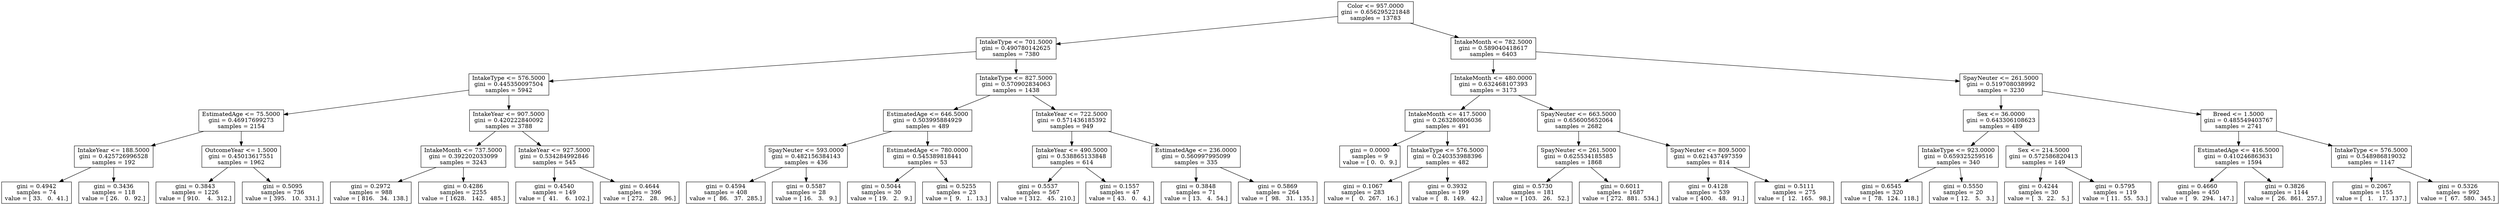 digraph Tree {
0 [label="Color <= 957.0000\ngini = 0.656295221848\nsamples = 13783", shape="box"] ;
1 [label="IntakeType <= 701.5000\ngini = 0.490780142625\nsamples = 7380", shape="box"] ;
0 -> 1 ;
2 [label="IntakeType <= 576.5000\ngini = 0.445350097504\nsamples = 5942", shape="box"] ;
1 -> 2 ;
3 [label="EstimatedAge <= 75.5000\ngini = 0.46917699273\nsamples = 2154", shape="box"] ;
2 -> 3 ;
4 [label="IntakeYear <= 188.5000\ngini = 0.425726996528\nsamples = 192", shape="box"] ;
3 -> 4 ;
5 [label="gini = 0.4942\nsamples = 74\nvalue = [ 33.   0.  41.]", shape="box"] ;
4 -> 5 ;
6 [label="gini = 0.3436\nsamples = 118\nvalue = [ 26.   0.  92.]", shape="box"] ;
4 -> 6 ;
7 [label="OutcomeYear <= 1.5000\ngini = 0.45013617551\nsamples = 1962", shape="box"] ;
3 -> 7 ;
8 [label="gini = 0.3843\nsamples = 1226\nvalue = [ 910.    4.  312.]", shape="box"] ;
7 -> 8 ;
9 [label="gini = 0.5095\nsamples = 736\nvalue = [ 395.   10.  331.]", shape="box"] ;
7 -> 9 ;
10 [label="IntakeYear <= 907.5000\ngini = 0.420222840092\nsamples = 3788", shape="box"] ;
2 -> 10 ;
11 [label="IntakeMonth <= 737.5000\ngini = 0.392202033099\nsamples = 3243", shape="box"] ;
10 -> 11 ;
12 [label="gini = 0.2972\nsamples = 988\nvalue = [ 816.   34.  138.]", shape="box"] ;
11 -> 12 ;
13 [label="gini = 0.4286\nsamples = 2255\nvalue = [ 1628.   142.   485.]", shape="box"] ;
11 -> 13 ;
14 [label="IntakeYear <= 927.5000\ngini = 0.534284992846\nsamples = 545", shape="box"] ;
10 -> 14 ;
15 [label="gini = 0.4540\nsamples = 149\nvalue = [  41.    6.  102.]", shape="box"] ;
14 -> 15 ;
16 [label="gini = 0.4644\nsamples = 396\nvalue = [ 272.   28.   96.]", shape="box"] ;
14 -> 16 ;
17 [label="IntakeType <= 827.5000\ngini = 0.570902834063\nsamples = 1438", shape="box"] ;
1 -> 17 ;
18 [label="EstimatedAge <= 646.5000\ngini = 0.503995884929\nsamples = 489", shape="box"] ;
17 -> 18 ;
19 [label="SpayNeuter <= 593.0000\ngini = 0.482156384143\nsamples = 436", shape="box"] ;
18 -> 19 ;
20 [label="gini = 0.4594\nsamples = 408\nvalue = [  86.   37.  285.]", shape="box"] ;
19 -> 20 ;
21 [label="gini = 0.5587\nsamples = 28\nvalue = [ 16.   3.   9.]", shape="box"] ;
19 -> 21 ;
22 [label="EstimatedAge <= 780.0000\ngini = 0.545389818441\nsamples = 53", shape="box"] ;
18 -> 22 ;
23 [label="gini = 0.5044\nsamples = 30\nvalue = [ 19.   2.   9.]", shape="box"] ;
22 -> 23 ;
24 [label="gini = 0.5255\nsamples = 23\nvalue = [  9.   1.  13.]", shape="box"] ;
22 -> 24 ;
25 [label="IntakeYear <= 722.5000\ngini = 0.571436185392\nsamples = 949", shape="box"] ;
17 -> 25 ;
26 [label="IntakeYear <= 490.5000\ngini = 0.538865133848\nsamples = 614", shape="box"] ;
25 -> 26 ;
27 [label="gini = 0.5537\nsamples = 567\nvalue = [ 312.   45.  210.]", shape="box"] ;
26 -> 27 ;
28 [label="gini = 0.1557\nsamples = 47\nvalue = [ 43.   0.   4.]", shape="box"] ;
26 -> 28 ;
29 [label="EstimatedAge <= 236.0000\ngini = 0.560997995099\nsamples = 335", shape="box"] ;
25 -> 29 ;
30 [label="gini = 0.3848\nsamples = 71\nvalue = [ 13.   4.  54.]", shape="box"] ;
29 -> 30 ;
31 [label="gini = 0.5869\nsamples = 264\nvalue = [  98.   31.  135.]", shape="box"] ;
29 -> 31 ;
32 [label="IntakeMonth <= 782.5000\ngini = 0.589040418617\nsamples = 6403", shape="box"] ;
0 -> 32 ;
33 [label="IntakeMonth <= 480.0000\ngini = 0.632468107393\nsamples = 3173", shape="box"] ;
32 -> 33 ;
34 [label="IntakeMonth <= 417.5000\ngini = 0.263280806036\nsamples = 491", shape="box"] ;
33 -> 34 ;
35 [label="gini = 0.0000\nsamples = 9\nvalue = [ 0.  0.  9.]", shape="box"] ;
34 -> 35 ;
36 [label="IntakeType <= 576.5000\ngini = 0.240353988396\nsamples = 482", shape="box"] ;
34 -> 36 ;
37 [label="gini = 0.1067\nsamples = 283\nvalue = [   0.  267.   16.]", shape="box"] ;
36 -> 37 ;
38 [label="gini = 0.3932\nsamples = 199\nvalue = [   8.  149.   42.]", shape="box"] ;
36 -> 38 ;
39 [label="SpayNeuter <= 663.5000\ngini = 0.656005652064\nsamples = 2682", shape="box"] ;
33 -> 39 ;
40 [label="SpayNeuter <= 261.5000\ngini = 0.625534185585\nsamples = 1868", shape="box"] ;
39 -> 40 ;
41 [label="gini = 0.5730\nsamples = 181\nvalue = [ 103.   26.   52.]", shape="box"] ;
40 -> 41 ;
42 [label="gini = 0.6011\nsamples = 1687\nvalue = [ 272.  881.  534.]", shape="box"] ;
40 -> 42 ;
43 [label="SpayNeuter <= 809.5000\ngini = 0.621437497359\nsamples = 814", shape="box"] ;
39 -> 43 ;
44 [label="gini = 0.4128\nsamples = 539\nvalue = [ 400.   48.   91.]", shape="box"] ;
43 -> 44 ;
45 [label="gini = 0.5111\nsamples = 275\nvalue = [  12.  165.   98.]", shape="box"] ;
43 -> 45 ;
46 [label="SpayNeuter <= 261.5000\ngini = 0.519708038992\nsamples = 3230", shape="box"] ;
32 -> 46 ;
47 [label="Sex <= 36.0000\ngini = 0.643306108623\nsamples = 489", shape="box"] ;
46 -> 47 ;
48 [label="IntakeType <= 923.0000\ngini = 0.659325259516\nsamples = 340", shape="box"] ;
47 -> 48 ;
49 [label="gini = 0.6545\nsamples = 320\nvalue = [  78.  124.  118.]", shape="box"] ;
48 -> 49 ;
50 [label="gini = 0.5550\nsamples = 20\nvalue = [ 12.   5.   3.]", shape="box"] ;
48 -> 50 ;
51 [label="Sex <= 214.5000\ngini = 0.572586820413\nsamples = 149", shape="box"] ;
47 -> 51 ;
52 [label="gini = 0.4244\nsamples = 30\nvalue = [  3.  22.   5.]", shape="box"] ;
51 -> 52 ;
53 [label="gini = 0.5795\nsamples = 119\nvalue = [ 11.  55.  53.]", shape="box"] ;
51 -> 53 ;
54 [label="Breed <= 1.5000\ngini = 0.485549403767\nsamples = 2741", shape="box"] ;
46 -> 54 ;
55 [label="EstimatedAge <= 416.5000\ngini = 0.410246863631\nsamples = 1594", shape="box"] ;
54 -> 55 ;
56 [label="gini = 0.4660\nsamples = 450\nvalue = [   9.  294.  147.]", shape="box"] ;
55 -> 56 ;
57 [label="gini = 0.3826\nsamples = 1144\nvalue = [  26.  861.  257.]", shape="box"] ;
55 -> 57 ;
58 [label="IntakeType <= 576.5000\ngini = 0.548986819032\nsamples = 1147", shape="box"] ;
54 -> 58 ;
59 [label="gini = 0.2067\nsamples = 155\nvalue = [   1.   17.  137.]", shape="box"] ;
58 -> 59 ;
60 [label="gini = 0.5326\nsamples = 992\nvalue = [  67.  580.  345.]", shape="box"] ;
58 -> 60 ;
}
